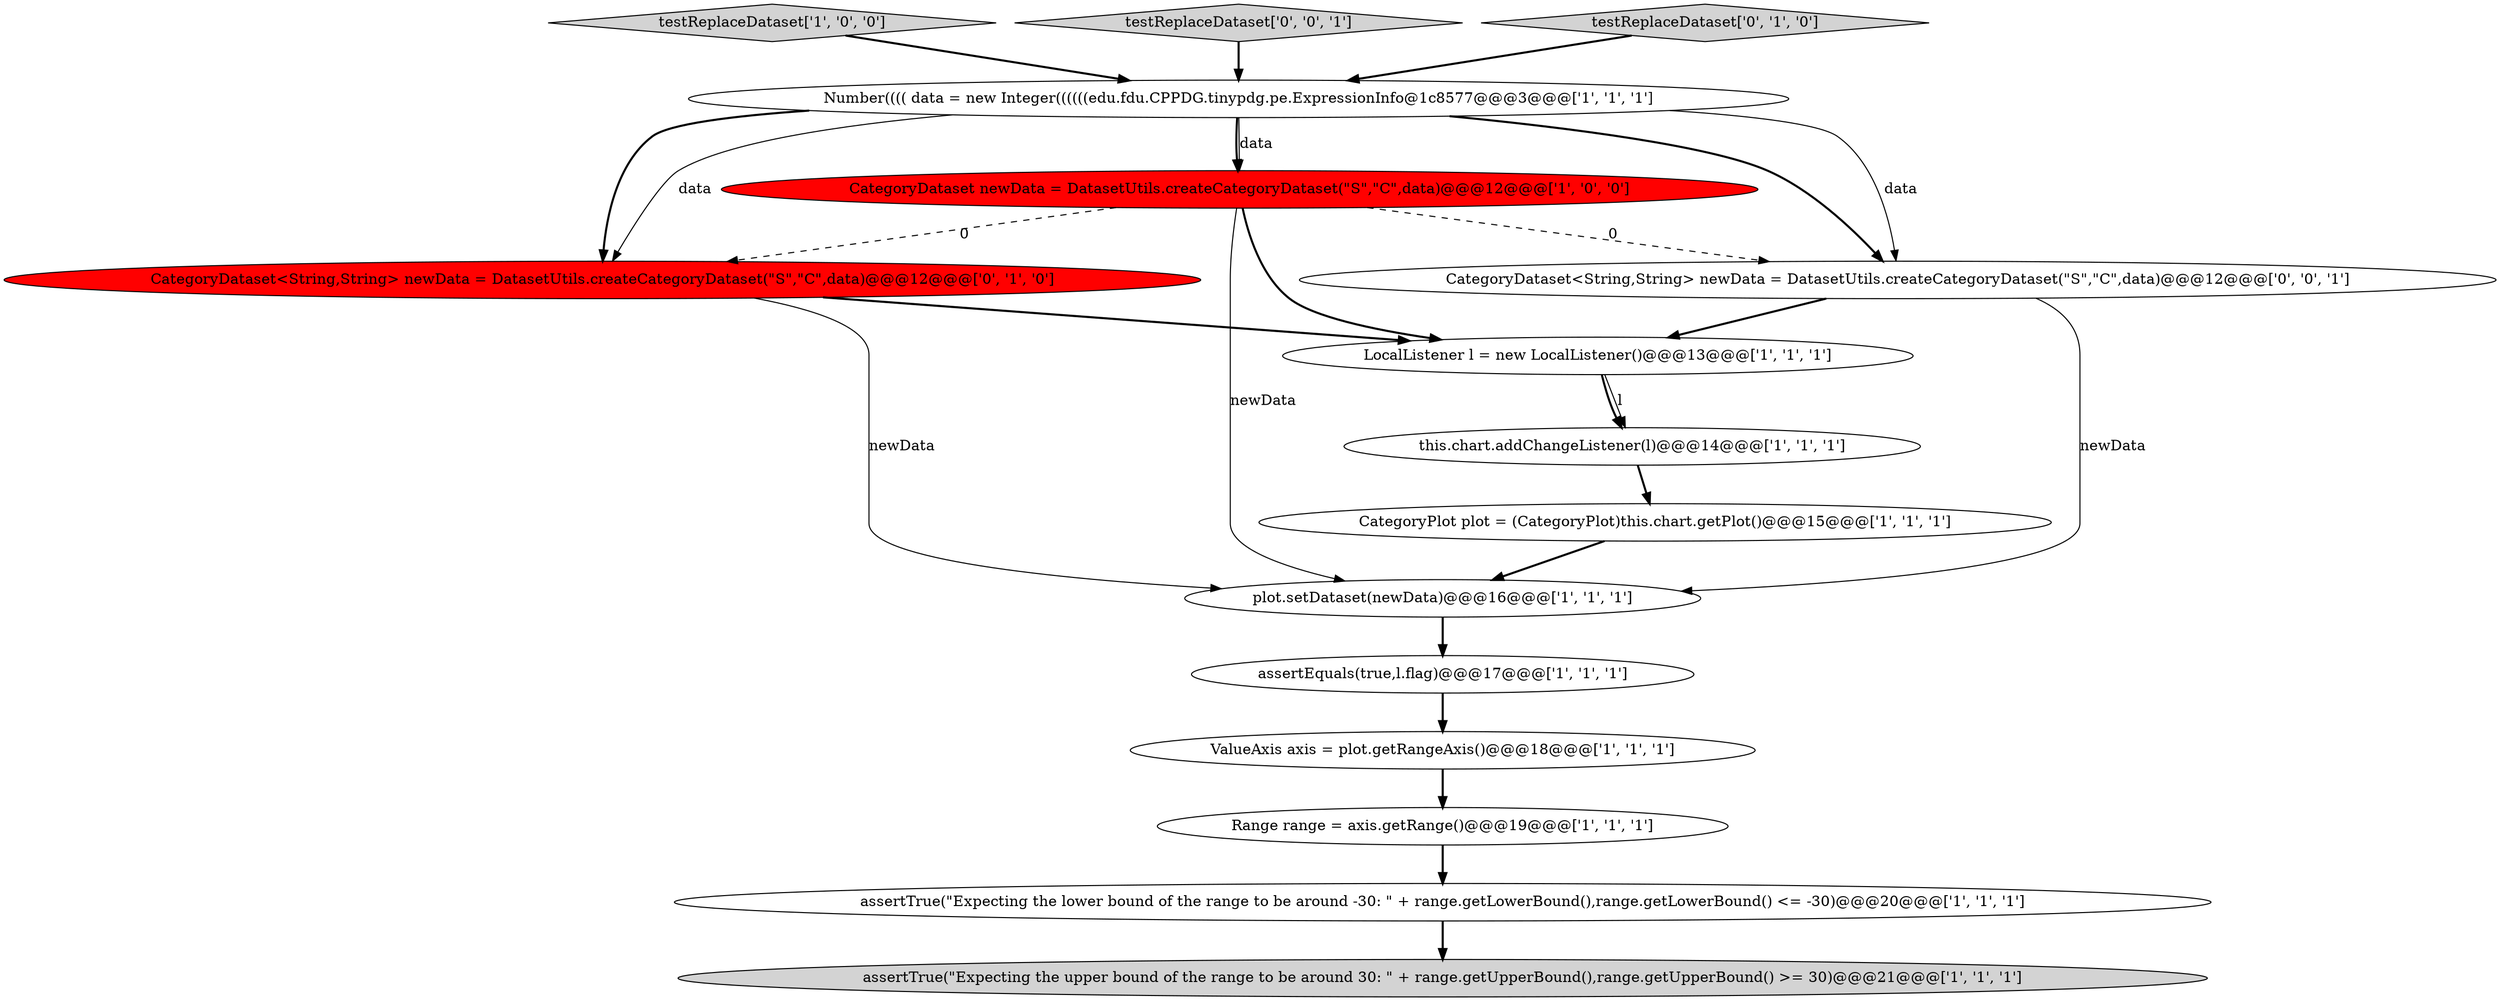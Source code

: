 digraph {
2 [style = filled, label = "CategoryPlot plot = (CategoryPlot)this.chart.getPlot()@@@15@@@['1', '1', '1']", fillcolor = white, shape = ellipse image = "AAA0AAABBB1BBB"];
6 [style = filled, label = "assertEquals(true,l.flag)@@@17@@@['1', '1', '1']", fillcolor = white, shape = ellipse image = "AAA0AAABBB1BBB"];
1 [style = filled, label = "this.chart.addChangeListener(l)@@@14@@@['1', '1', '1']", fillcolor = white, shape = ellipse image = "AAA0AAABBB1BBB"];
10 [style = filled, label = "testReplaceDataset['1', '0', '0']", fillcolor = lightgray, shape = diamond image = "AAA0AAABBB1BBB"];
4 [style = filled, label = "plot.setDataset(newData)@@@16@@@['1', '1', '1']", fillcolor = white, shape = ellipse image = "AAA0AAABBB1BBB"];
0 [style = filled, label = "LocalListener l = new LocalListener()@@@13@@@['1', '1', '1']", fillcolor = white, shape = ellipse image = "AAA0AAABBB1BBB"];
9 [style = filled, label = "assertTrue(\"Expecting the lower bound of the range to be around -30: \" + range.getLowerBound(),range.getLowerBound() <= -30)@@@20@@@['1', '1', '1']", fillcolor = white, shape = ellipse image = "AAA0AAABBB1BBB"];
11 [style = filled, label = "assertTrue(\"Expecting the upper bound of the range to be around 30: \" + range.getUpperBound(),range.getUpperBound() >= 30)@@@21@@@['1', '1', '1']", fillcolor = lightgray, shape = ellipse image = "AAA0AAABBB1BBB"];
3 [style = filled, label = "ValueAxis axis = plot.getRangeAxis()@@@18@@@['1', '1', '1']", fillcolor = white, shape = ellipse image = "AAA0AAABBB1BBB"];
13 [style = filled, label = "CategoryDataset<String,String> newData = DatasetUtils.createCategoryDataset(\"S\",\"C\",data)@@@12@@@['0', '1', '0']", fillcolor = red, shape = ellipse image = "AAA1AAABBB2BBB"];
8 [style = filled, label = "CategoryDataset newData = DatasetUtils.createCategoryDataset(\"S\",\"C\",data)@@@12@@@['1', '0', '0']", fillcolor = red, shape = ellipse image = "AAA1AAABBB1BBB"];
5 [style = filled, label = "Range range = axis.getRange()@@@19@@@['1', '1', '1']", fillcolor = white, shape = ellipse image = "AAA0AAABBB1BBB"];
14 [style = filled, label = "testReplaceDataset['0', '0', '1']", fillcolor = lightgray, shape = diamond image = "AAA0AAABBB3BBB"];
7 [style = filled, label = "Number(((( data = new Integer((((((edu.fdu.CPPDG.tinypdg.pe.ExpressionInfo@1c8577@@@3@@@['1', '1', '1']", fillcolor = white, shape = ellipse image = "AAA0AAABBB1BBB"];
15 [style = filled, label = "CategoryDataset<String,String> newData = DatasetUtils.createCategoryDataset(\"S\",\"C\",data)@@@12@@@['0', '0', '1']", fillcolor = white, shape = ellipse image = "AAA0AAABBB3BBB"];
12 [style = filled, label = "testReplaceDataset['0', '1', '0']", fillcolor = lightgray, shape = diamond image = "AAA0AAABBB2BBB"];
7->13 [style = bold, label=""];
6->3 [style = bold, label=""];
9->11 [style = bold, label=""];
5->9 [style = bold, label=""];
4->6 [style = bold, label=""];
15->4 [style = solid, label="newData"];
8->15 [style = dashed, label="0"];
7->15 [style = solid, label="data"];
8->4 [style = solid, label="newData"];
7->8 [style = bold, label=""];
2->4 [style = bold, label=""];
10->7 [style = bold, label=""];
12->7 [style = bold, label=""];
7->13 [style = solid, label="data"];
14->7 [style = bold, label=""];
8->13 [style = dashed, label="0"];
8->0 [style = bold, label=""];
3->5 [style = bold, label=""];
0->1 [style = bold, label=""];
15->0 [style = bold, label=""];
13->4 [style = solid, label="newData"];
7->15 [style = bold, label=""];
1->2 [style = bold, label=""];
7->8 [style = solid, label="data"];
0->1 [style = solid, label="l"];
13->0 [style = bold, label=""];
}
